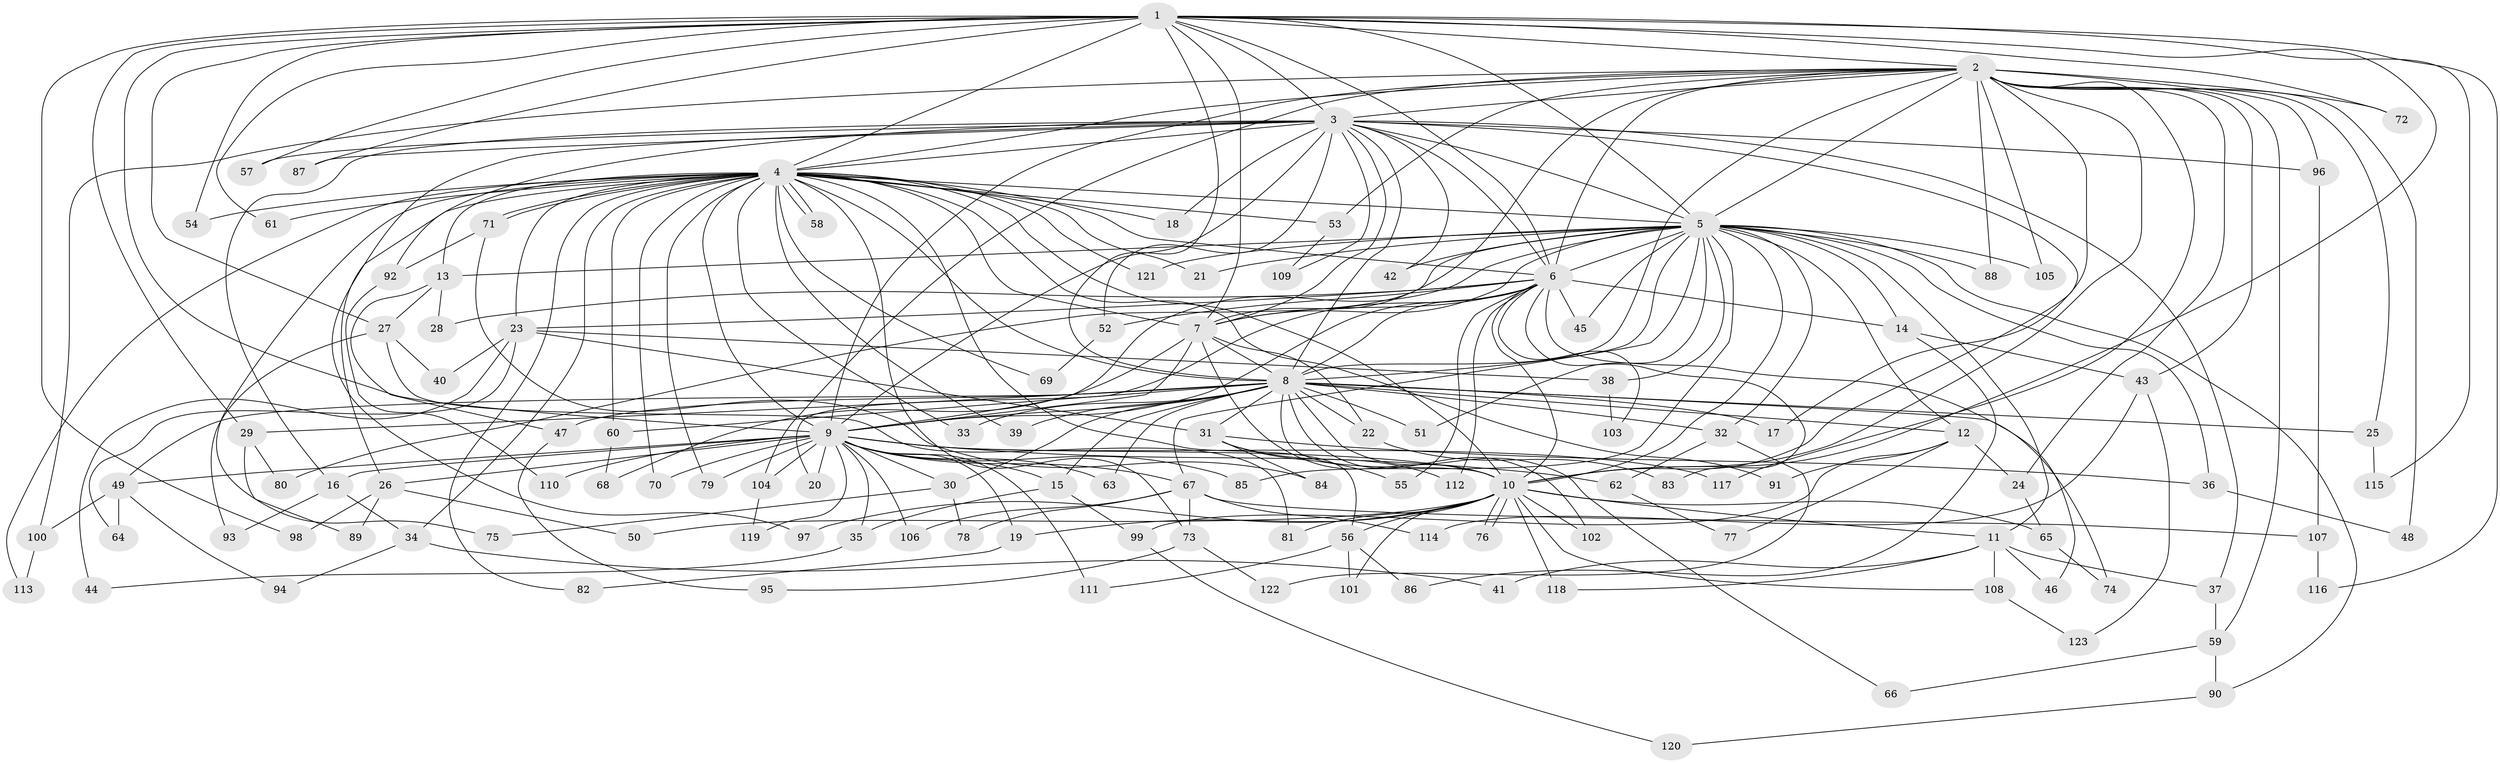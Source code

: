 // coarse degree distribution, {19: 0.01, 22: 0.01, 20: 0.03, 34: 0.01, 25: 0.01, 11: 0.01, 30: 0.01, 26: 0.01, 6: 0.03, 5: 0.06, 4: 0.08, 2: 0.54, 3: 0.17, 7: 0.02}
// Generated by graph-tools (version 1.1) at 2025/41/03/06/25 10:41:32]
// undirected, 123 vertices, 271 edges
graph export_dot {
graph [start="1"]
  node [color=gray90,style=filled];
  1;
  2;
  3;
  4;
  5;
  6;
  7;
  8;
  9;
  10;
  11;
  12;
  13;
  14;
  15;
  16;
  17;
  18;
  19;
  20;
  21;
  22;
  23;
  24;
  25;
  26;
  27;
  28;
  29;
  30;
  31;
  32;
  33;
  34;
  35;
  36;
  37;
  38;
  39;
  40;
  41;
  42;
  43;
  44;
  45;
  46;
  47;
  48;
  49;
  50;
  51;
  52;
  53;
  54;
  55;
  56;
  57;
  58;
  59;
  60;
  61;
  62;
  63;
  64;
  65;
  66;
  67;
  68;
  69;
  70;
  71;
  72;
  73;
  74;
  75;
  76;
  77;
  78;
  79;
  80;
  81;
  82;
  83;
  84;
  85;
  86;
  87;
  88;
  89;
  90;
  91;
  92;
  93;
  94;
  95;
  96;
  97;
  98;
  99;
  100;
  101;
  102;
  103;
  104;
  105;
  106;
  107;
  108;
  109;
  110;
  111;
  112;
  113;
  114;
  115;
  116;
  117;
  118;
  119;
  120;
  121;
  122;
  123;
  1 -- 2;
  1 -- 3;
  1 -- 4;
  1 -- 5;
  1 -- 6;
  1 -- 7;
  1 -- 8;
  1 -- 9;
  1 -- 10;
  1 -- 27;
  1 -- 29;
  1 -- 54;
  1 -- 57;
  1 -- 61;
  1 -- 72;
  1 -- 87;
  1 -- 98;
  1 -- 115;
  1 -- 116;
  2 -- 3;
  2 -- 4;
  2 -- 5;
  2 -- 6;
  2 -- 7;
  2 -- 8;
  2 -- 9;
  2 -- 10;
  2 -- 17;
  2 -- 24;
  2 -- 25;
  2 -- 43;
  2 -- 48;
  2 -- 53;
  2 -- 59;
  2 -- 72;
  2 -- 88;
  2 -- 96;
  2 -- 100;
  2 -- 104;
  2 -- 105;
  2 -- 117;
  3 -- 4;
  3 -- 5;
  3 -- 6;
  3 -- 7;
  3 -- 8;
  3 -- 9;
  3 -- 10;
  3 -- 16;
  3 -- 18;
  3 -- 37;
  3 -- 42;
  3 -- 52;
  3 -- 57;
  3 -- 87;
  3 -- 92;
  3 -- 96;
  3 -- 97;
  3 -- 109;
  4 -- 5;
  4 -- 6;
  4 -- 7;
  4 -- 8;
  4 -- 9;
  4 -- 10;
  4 -- 13;
  4 -- 18;
  4 -- 21;
  4 -- 23;
  4 -- 26;
  4 -- 33;
  4 -- 34;
  4 -- 39;
  4 -- 53;
  4 -- 54;
  4 -- 56;
  4 -- 58;
  4 -- 58;
  4 -- 60;
  4 -- 61;
  4 -- 69;
  4 -- 70;
  4 -- 71;
  4 -- 71;
  4 -- 73;
  4 -- 75;
  4 -- 79;
  4 -- 82;
  4 -- 91;
  4 -- 113;
  4 -- 121;
  5 -- 6;
  5 -- 7;
  5 -- 8;
  5 -- 9;
  5 -- 10;
  5 -- 11;
  5 -- 12;
  5 -- 13;
  5 -- 14;
  5 -- 21;
  5 -- 32;
  5 -- 36;
  5 -- 38;
  5 -- 42;
  5 -- 45;
  5 -- 51;
  5 -- 67;
  5 -- 80;
  5 -- 85;
  5 -- 88;
  5 -- 90;
  5 -- 105;
  5 -- 121;
  6 -- 7;
  6 -- 8;
  6 -- 9;
  6 -- 10;
  6 -- 14;
  6 -- 20;
  6 -- 23;
  6 -- 28;
  6 -- 45;
  6 -- 46;
  6 -- 52;
  6 -- 55;
  6 -- 83;
  6 -- 103;
  6 -- 112;
  7 -- 8;
  7 -- 9;
  7 -- 10;
  7 -- 22;
  7 -- 68;
  8 -- 9;
  8 -- 10;
  8 -- 12;
  8 -- 15;
  8 -- 17;
  8 -- 22;
  8 -- 25;
  8 -- 29;
  8 -- 30;
  8 -- 31;
  8 -- 32;
  8 -- 33;
  8 -- 39;
  8 -- 47;
  8 -- 49;
  8 -- 51;
  8 -- 60;
  8 -- 63;
  8 -- 66;
  8 -- 74;
  8 -- 102;
  9 -- 10;
  9 -- 15;
  9 -- 16;
  9 -- 19;
  9 -- 20;
  9 -- 26;
  9 -- 30;
  9 -- 35;
  9 -- 49;
  9 -- 62;
  9 -- 63;
  9 -- 67;
  9 -- 70;
  9 -- 79;
  9 -- 85;
  9 -- 104;
  9 -- 106;
  9 -- 110;
  9 -- 111;
  9 -- 117;
  9 -- 119;
  10 -- 11;
  10 -- 19;
  10 -- 50;
  10 -- 56;
  10 -- 65;
  10 -- 76;
  10 -- 76;
  10 -- 81;
  10 -- 97;
  10 -- 101;
  10 -- 102;
  10 -- 108;
  10 -- 118;
  11 -- 37;
  11 -- 41;
  11 -- 46;
  11 -- 108;
  11 -- 118;
  12 -- 24;
  12 -- 77;
  12 -- 91;
  12 -- 99;
  13 -- 27;
  13 -- 28;
  13 -- 47;
  14 -- 43;
  14 -- 86;
  15 -- 35;
  15 -- 99;
  16 -- 34;
  16 -- 93;
  19 -- 82;
  22 -- 83;
  23 -- 31;
  23 -- 38;
  23 -- 40;
  23 -- 44;
  23 -- 64;
  24 -- 65;
  25 -- 115;
  26 -- 50;
  26 -- 89;
  26 -- 98;
  27 -- 40;
  27 -- 81;
  27 -- 93;
  29 -- 80;
  29 -- 89;
  30 -- 75;
  30 -- 78;
  31 -- 36;
  31 -- 55;
  31 -- 84;
  31 -- 112;
  32 -- 62;
  32 -- 122;
  34 -- 41;
  34 -- 94;
  35 -- 44;
  36 -- 48;
  37 -- 59;
  38 -- 103;
  43 -- 114;
  43 -- 123;
  47 -- 95;
  49 -- 64;
  49 -- 94;
  49 -- 100;
  52 -- 69;
  53 -- 109;
  56 -- 86;
  56 -- 101;
  56 -- 111;
  59 -- 66;
  59 -- 90;
  60 -- 68;
  62 -- 77;
  65 -- 74;
  67 -- 73;
  67 -- 78;
  67 -- 106;
  67 -- 107;
  67 -- 114;
  71 -- 84;
  71 -- 92;
  73 -- 95;
  73 -- 122;
  90 -- 120;
  92 -- 110;
  96 -- 107;
  99 -- 120;
  100 -- 113;
  104 -- 119;
  107 -- 116;
  108 -- 123;
}
